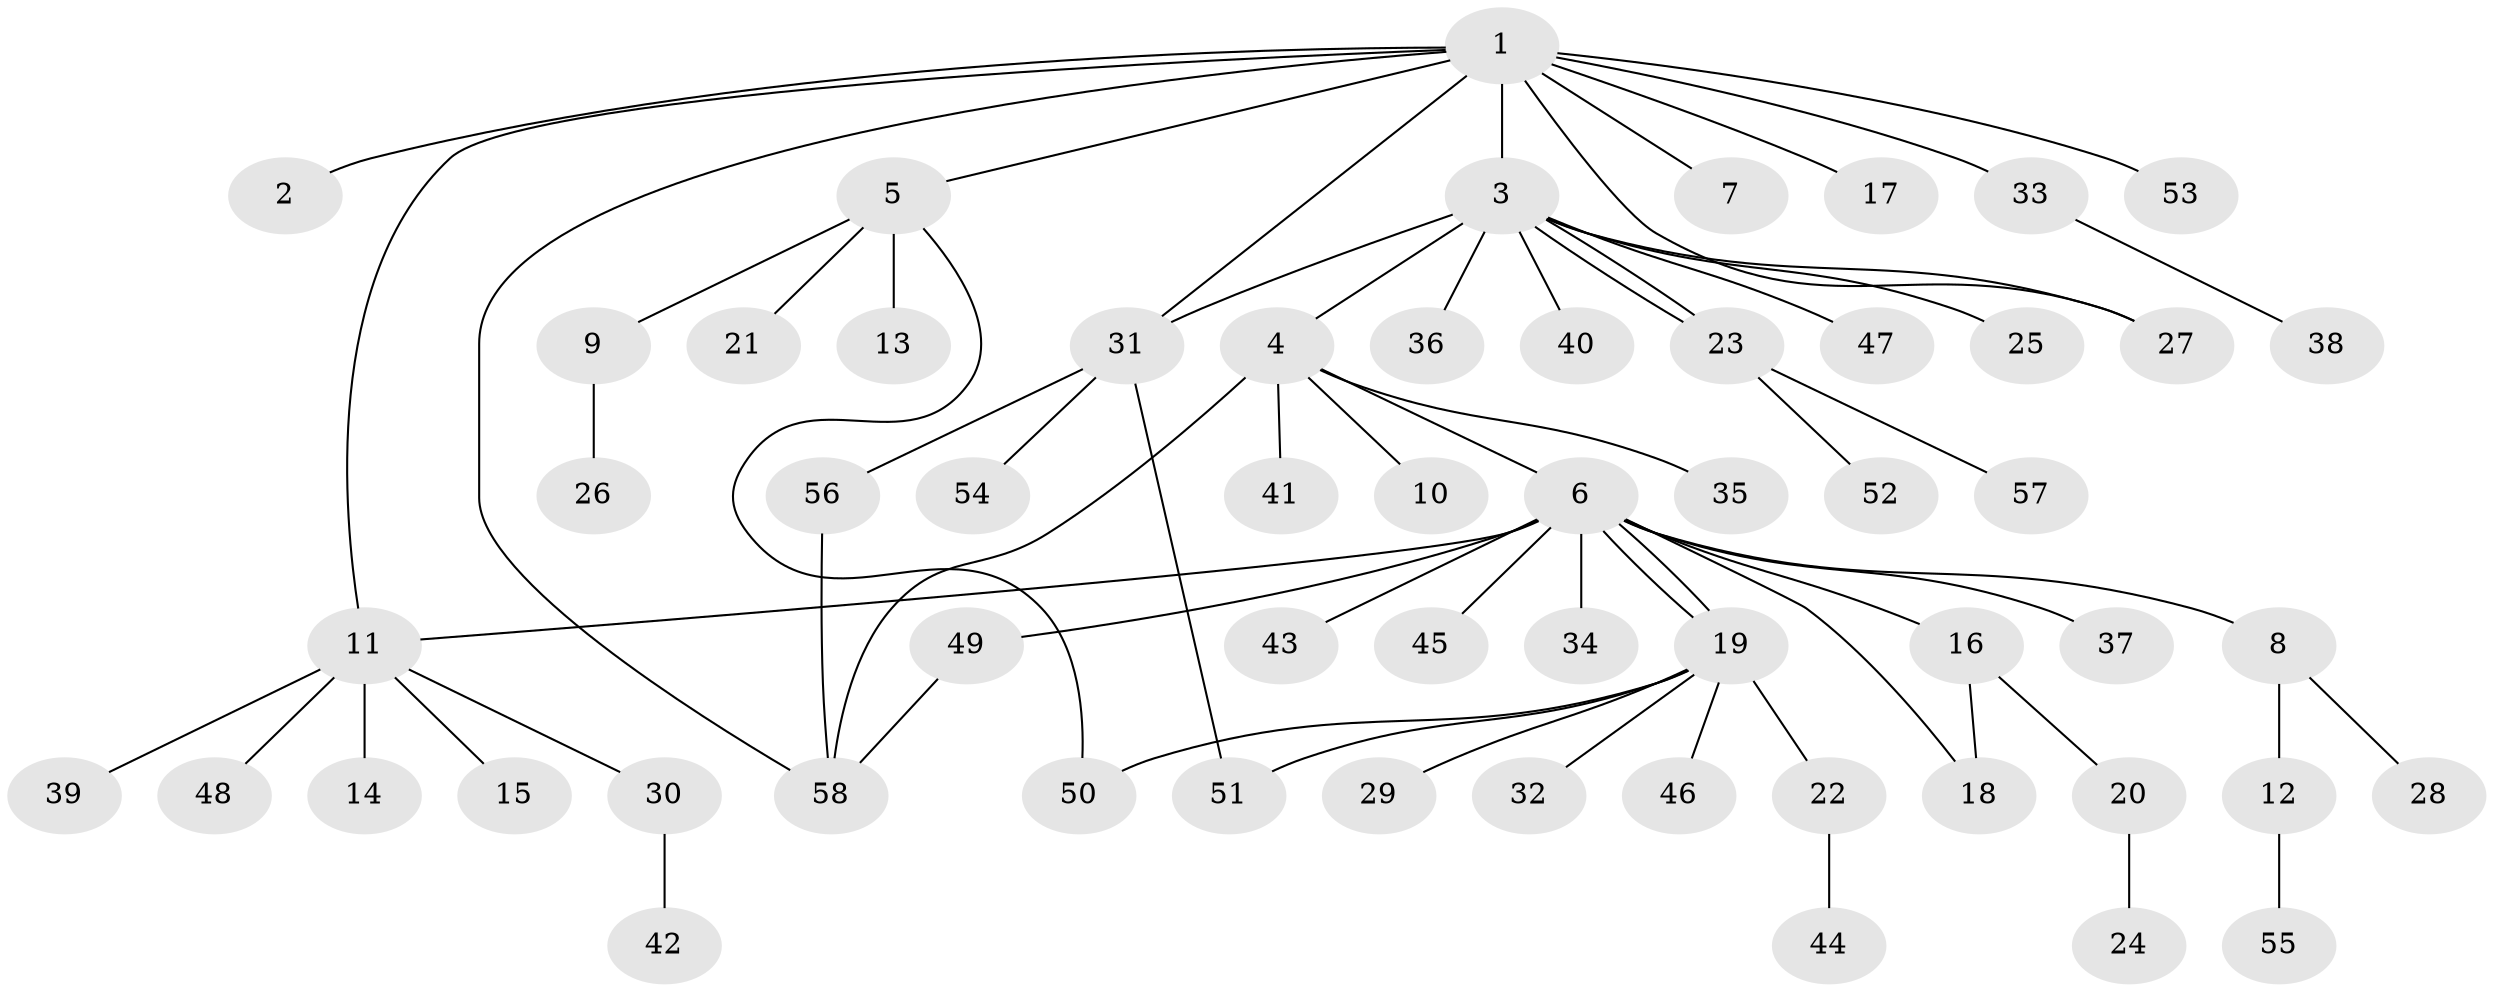 // Generated by graph-tools (version 1.1) at 2025/35/03/09/25 02:35:30]
// undirected, 58 vertices, 68 edges
graph export_dot {
graph [start="1"]
  node [color=gray90,style=filled];
  1;
  2;
  3;
  4;
  5;
  6;
  7;
  8;
  9;
  10;
  11;
  12;
  13;
  14;
  15;
  16;
  17;
  18;
  19;
  20;
  21;
  22;
  23;
  24;
  25;
  26;
  27;
  28;
  29;
  30;
  31;
  32;
  33;
  34;
  35;
  36;
  37;
  38;
  39;
  40;
  41;
  42;
  43;
  44;
  45;
  46;
  47;
  48;
  49;
  50;
  51;
  52;
  53;
  54;
  55;
  56;
  57;
  58;
  1 -- 2;
  1 -- 3;
  1 -- 5;
  1 -- 7;
  1 -- 11;
  1 -- 17;
  1 -- 27;
  1 -- 31;
  1 -- 33;
  1 -- 53;
  1 -- 58;
  3 -- 4;
  3 -- 23;
  3 -- 23;
  3 -- 25;
  3 -- 27;
  3 -- 31;
  3 -- 36;
  3 -- 40;
  3 -- 47;
  4 -- 6;
  4 -- 10;
  4 -- 35;
  4 -- 41;
  4 -- 58;
  5 -- 9;
  5 -- 13;
  5 -- 21;
  5 -- 50;
  6 -- 8;
  6 -- 11;
  6 -- 16;
  6 -- 18;
  6 -- 19;
  6 -- 19;
  6 -- 34;
  6 -- 37;
  6 -- 43;
  6 -- 45;
  6 -- 49;
  8 -- 12;
  8 -- 28;
  9 -- 26;
  11 -- 14;
  11 -- 15;
  11 -- 30;
  11 -- 39;
  11 -- 48;
  12 -- 55;
  16 -- 18;
  16 -- 20;
  19 -- 22;
  19 -- 29;
  19 -- 32;
  19 -- 46;
  19 -- 50;
  19 -- 51;
  20 -- 24;
  22 -- 44;
  23 -- 52;
  23 -- 57;
  30 -- 42;
  31 -- 51;
  31 -- 54;
  31 -- 56;
  33 -- 38;
  49 -- 58;
  56 -- 58;
}
